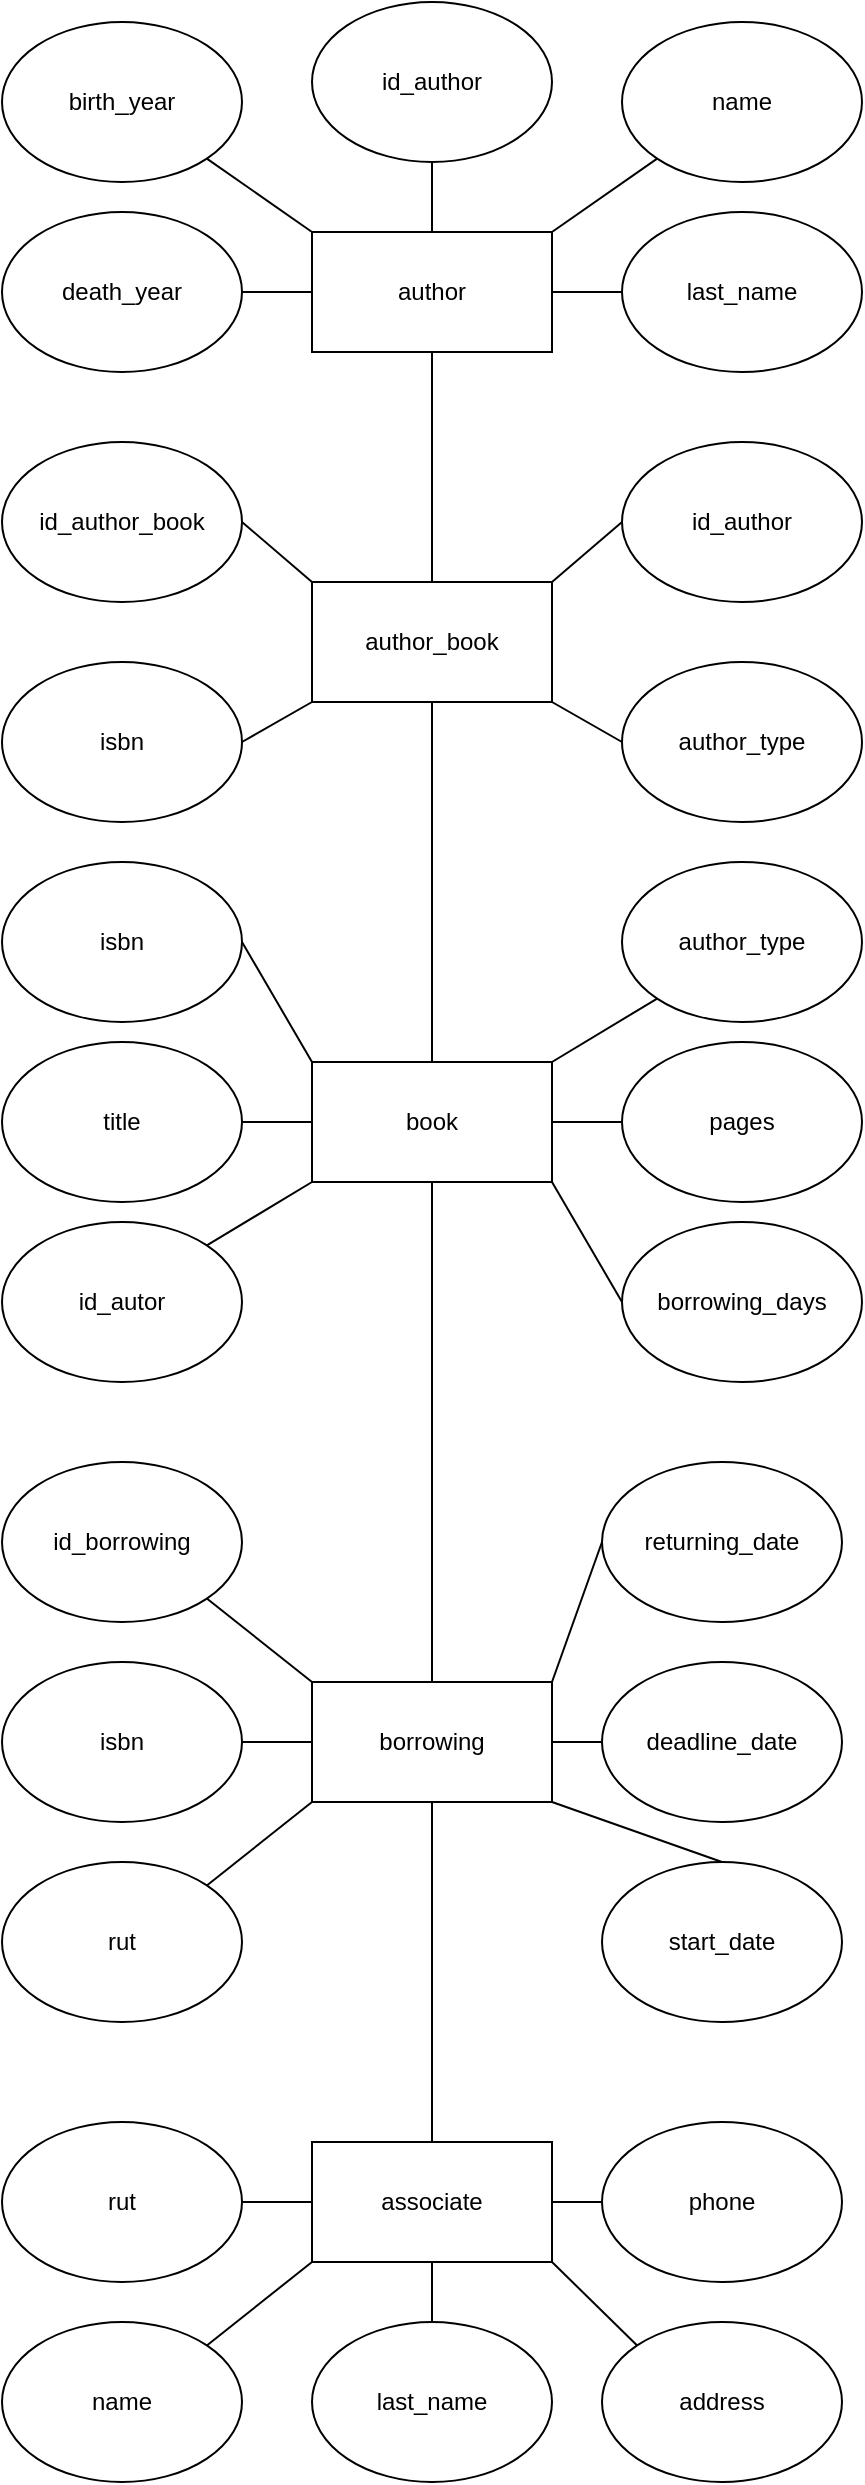 <mxfile version="15.7.3" type="device"><diagram id="Ozd0vIdA1qq9hCe3GAs7" name="Page-1"><mxGraphModel dx="2482" dy="531" grid="1" gridSize="10" guides="1" tooltips="1" connect="1" arrows="1" fold="1" page="1" pageScale="1" pageWidth="850" pageHeight="1100" math="0" shadow="0"><root><mxCell id="0"/><mxCell id="1" parent="0"/><mxCell id="mrY1hWvtpiOq8m0cOFdM-1" value="book" style="rounded=0;whiteSpace=wrap;html=1;fillColor=none;" parent="1" vertex="1"><mxGeometry x="-1335" y="540" width="120" height="60" as="geometry"/></mxCell><mxCell id="mrY1hWvtpiOq8m0cOFdM-2" value="isbn" style="ellipse;whiteSpace=wrap;html=1;fillColor=none;" parent="1" vertex="1"><mxGeometry x="-1490" y="440" width="120" height="80" as="geometry"/></mxCell><mxCell id="mrY1hWvtpiOq8m0cOFdM-3" value="title" style="ellipse;whiteSpace=wrap;html=1;fillColor=none;" parent="1" vertex="1"><mxGeometry x="-1490" y="530" width="120" height="80" as="geometry"/></mxCell><mxCell id="mrY1hWvtpiOq8m0cOFdM-4" value="pages" style="ellipse;whiteSpace=wrap;html=1;fillColor=none;" parent="1" vertex="1"><mxGeometry x="-1180" y="530" width="120" height="80" as="geometry"/></mxCell><mxCell id="mrY1hWvtpiOq8m0cOFdM-5" value="id_autor" style="ellipse;whiteSpace=wrap;html=1;fillColor=none;" parent="1" vertex="1"><mxGeometry x="-1490" y="620" width="120" height="80" as="geometry"/></mxCell><mxCell id="mrY1hWvtpiOq8m0cOFdM-7" value="author_type" style="ellipse;whiteSpace=wrap;html=1;fillColor=none;" parent="1" vertex="1"><mxGeometry x="-1180" y="440" width="120" height="80" as="geometry"/></mxCell><mxCell id="mrY1hWvtpiOq8m0cOFdM-16" value="author" style="rounded=0;whiteSpace=wrap;html=1;fillColor=none;" parent="1" vertex="1"><mxGeometry x="-1335" y="125" width="120" height="60" as="geometry"/></mxCell><mxCell id="mrY1hWvtpiOq8m0cOFdM-17" value="name" style="ellipse;whiteSpace=wrap;html=1;fillColor=none;" parent="1" vertex="1"><mxGeometry x="-1180" y="20" width="120" height="80" as="geometry"/></mxCell><mxCell id="mrY1hWvtpiOq8m0cOFdM-18" value="last_name" style="ellipse;whiteSpace=wrap;html=1;fillColor=none;" parent="1" vertex="1"><mxGeometry x="-1180" y="115" width="120" height="80" as="geometry"/></mxCell><mxCell id="mrY1hWvtpiOq8m0cOFdM-19" value="birth_year" style="ellipse;whiteSpace=wrap;html=1;fillColor=none;" parent="1" vertex="1"><mxGeometry x="-1490" y="20" width="120" height="80" as="geometry"/></mxCell><mxCell id="mrY1hWvtpiOq8m0cOFdM-20" value="id_author" style="ellipse;whiteSpace=wrap;html=1;fillColor=none;" parent="1" vertex="1"><mxGeometry x="-1335" y="10" width="120" height="80" as="geometry"/></mxCell><mxCell id="mrY1hWvtpiOq8m0cOFdM-21" value="death_year" style="ellipse;whiteSpace=wrap;html=1;fillColor=none;" parent="1" vertex="1"><mxGeometry x="-1490" y="115" width="120" height="80" as="geometry"/></mxCell><mxCell id="mrY1hWvtpiOq8m0cOFdM-25" value="" style="endArrow=none;html=1;rounded=0;exitX=0.5;exitY=0;exitDx=0;exitDy=0;entryX=0.5;entryY=1;entryDx=0;entryDy=0;" parent="1" source="mrY1hWvtpiOq8m0cOFdM-1" target="y4Hin8DgfpnEYSFWbuNx-1" edge="1"><mxGeometry width="50" height="50" relative="1" as="geometry"><mxPoint x="-1230" y="740" as="sourcePoint"/><mxPoint x="-1275" y="480" as="targetPoint"/></mxGeometry></mxCell><mxCell id="mrY1hWvtpiOq8m0cOFdM-26" value="" style="endArrow=none;html=1;rounded=0;exitX=0.5;exitY=0;exitDx=0;exitDy=0;entryX=0.5;entryY=1;entryDx=0;entryDy=0;" parent="1" source="y4Hin8DgfpnEYSFWbuNx-1" target="mrY1hWvtpiOq8m0cOFdM-16" edge="1"><mxGeometry width="50" height="50" relative="1" as="geometry"><mxPoint x="-1275" y="240" as="sourcePoint"/><mxPoint x="-1520" y="165" as="targetPoint"/></mxGeometry></mxCell><mxCell id="mrY1hWvtpiOq8m0cOFdM-27" value="" style="endArrow=none;html=1;rounded=0;entryX=0;entryY=0.5;entryDx=0;entryDy=0;" parent="1" source="mrY1hWvtpiOq8m0cOFdM-1" target="mrY1hWvtpiOq8m0cOFdM-4" edge="1"><mxGeometry width="50" height="50" relative="1" as="geometry"><mxPoint x="-1120" y="770" as="sourcePoint"/><mxPoint x="-1010" y="770" as="targetPoint"/></mxGeometry></mxCell><mxCell id="mrY1hWvtpiOq8m0cOFdM-28" value="" style="endArrow=none;html=1;rounded=0;exitX=1;exitY=0.5;exitDx=0;exitDy=0;entryX=0;entryY=0.5;entryDx=0;entryDy=0;" parent="1" source="mrY1hWvtpiOq8m0cOFdM-3" target="mrY1hWvtpiOq8m0cOFdM-1" edge="1"><mxGeometry width="50" height="50" relative="1" as="geometry"><mxPoint x="-1110" y="780" as="sourcePoint"/><mxPoint x="-1000" y="780" as="targetPoint"/></mxGeometry></mxCell><mxCell id="mrY1hWvtpiOq8m0cOFdM-29" value="" style="endArrow=none;html=1;rounded=0;exitX=1;exitY=0.5;exitDx=0;exitDy=0;entryX=0;entryY=0;entryDx=0;entryDy=0;" parent="1" source="mrY1hWvtpiOq8m0cOFdM-2" target="mrY1hWvtpiOq8m0cOFdM-1" edge="1"><mxGeometry width="50" height="50" relative="1" as="geometry"><mxPoint x="-1100" y="790" as="sourcePoint"/><mxPoint x="-1340" y="540" as="targetPoint"/></mxGeometry></mxCell><mxCell id="mrY1hWvtpiOq8m0cOFdM-30" value="" style="endArrow=none;html=1;rounded=0;exitX=1;exitY=0;exitDx=0;exitDy=0;entryX=0;entryY=1;entryDx=0;entryDy=0;" parent="1" source="mrY1hWvtpiOq8m0cOFdM-5" target="mrY1hWvtpiOq8m0cOFdM-1" edge="1"><mxGeometry width="50" height="50" relative="1" as="geometry"><mxPoint x="-1090" y="800" as="sourcePoint"/><mxPoint x="-980" y="800" as="targetPoint"/></mxGeometry></mxCell><mxCell id="mrY1hWvtpiOq8m0cOFdM-31" value="" style="endArrow=none;html=1;rounded=0;exitX=0;exitY=1;exitDx=0;exitDy=0;entryX=1;entryY=0;entryDx=0;entryDy=0;" parent="1" source="mrY1hWvtpiOq8m0cOFdM-7" target="mrY1hWvtpiOq8m0cOFdM-1" edge="1"><mxGeometry width="50" height="50" relative="1" as="geometry"><mxPoint x="-1080" y="810" as="sourcePoint"/><mxPoint x="-970" y="810" as="targetPoint"/></mxGeometry></mxCell><mxCell id="mrY1hWvtpiOq8m0cOFdM-32" value="" style="endArrow=none;html=1;rounded=0;exitX=0.5;exitY=1;exitDx=0;exitDy=0;entryX=0.5;entryY=0;entryDx=0;entryDy=0;" parent="1" source="mrY1hWvtpiOq8m0cOFdM-20" target="mrY1hWvtpiOq8m0cOFdM-16" edge="1"><mxGeometry width="50" height="50" relative="1" as="geometry"><mxPoint x="-1580" y="215" as="sourcePoint"/><mxPoint x="-1470" y="215" as="targetPoint"/></mxGeometry></mxCell><mxCell id="mrY1hWvtpiOq8m0cOFdM-33" value="" style="endArrow=none;html=1;rounded=0;exitX=1;exitY=0;exitDx=0;exitDy=0;entryX=0;entryY=1;entryDx=0;entryDy=0;" parent="1" source="mrY1hWvtpiOq8m0cOFdM-16" target="mrY1hWvtpiOq8m0cOFdM-17" edge="1"><mxGeometry width="50" height="50" relative="1" as="geometry"><mxPoint x="-1570" y="225" as="sourcePoint"/><mxPoint x="-1460" y="225" as="targetPoint"/></mxGeometry></mxCell><mxCell id="mrY1hWvtpiOq8m0cOFdM-34" value="" style="endArrow=none;html=1;rounded=0;exitX=1;exitY=0.5;exitDx=0;exitDy=0;entryX=0;entryY=0.5;entryDx=0;entryDy=0;" parent="1" source="mrY1hWvtpiOq8m0cOFdM-16" target="mrY1hWvtpiOq8m0cOFdM-18" edge="1"><mxGeometry width="50" height="50" relative="1" as="geometry"><mxPoint x="-1560" y="235" as="sourcePoint"/><mxPoint x="-1450" y="235" as="targetPoint"/></mxGeometry></mxCell><mxCell id="mrY1hWvtpiOq8m0cOFdM-36" value="" style="endArrow=none;html=1;rounded=0;exitX=0;exitY=0.5;exitDx=0;exitDy=0;entryX=1;entryY=0.5;entryDx=0;entryDy=0;" parent="1" source="mrY1hWvtpiOq8m0cOFdM-16" target="mrY1hWvtpiOq8m0cOFdM-21" edge="1"><mxGeometry width="50" height="50" relative="1" as="geometry"><mxPoint x="-1540" y="255" as="sourcePoint"/><mxPoint x="-1430" y="255" as="targetPoint"/></mxGeometry></mxCell><mxCell id="mrY1hWvtpiOq8m0cOFdM-37" value="borrowing" style="rounded=0;whiteSpace=wrap;html=1;fillColor=none;" parent="1" vertex="1"><mxGeometry x="-1335" y="850" width="120" height="60" as="geometry"/></mxCell><mxCell id="mrY1hWvtpiOq8m0cOFdM-38" value="" style="endArrow=none;html=1;rounded=0;exitX=0.5;exitY=1;exitDx=0;exitDy=0;entryX=0.5;entryY=0;entryDx=0;entryDy=0;" parent="1" source="mrY1hWvtpiOq8m0cOFdM-1" target="mrY1hWvtpiOq8m0cOFdM-37" edge="1"><mxGeometry width="50" height="50" relative="1" as="geometry"><mxPoint x="-1310" y="760" as="sourcePoint"/><mxPoint x="-1200" y="760" as="targetPoint"/></mxGeometry></mxCell><mxCell id="mrY1hWvtpiOq8m0cOFdM-40" value="" style="endArrow=none;html=1;rounded=0;exitX=0;exitY=0;exitDx=0;exitDy=0;entryX=1;entryY=1;entryDx=0;entryDy=0;" parent="1" source="mrY1hWvtpiOq8m0cOFdM-16" target="mrY1hWvtpiOq8m0cOFdM-19" edge="1"><mxGeometry width="50" height="50" relative="1" as="geometry"><mxPoint x="-1280" y="330" as="sourcePoint"/><mxPoint x="-1170" y="330" as="targetPoint"/></mxGeometry></mxCell><mxCell id="mrY1hWvtpiOq8m0cOFdM-41" value="isbn" style="ellipse;whiteSpace=wrap;html=1;fillColor=none;" parent="1" vertex="1"><mxGeometry x="-1490" y="840" width="120" height="80" as="geometry"/></mxCell><mxCell id="mrY1hWvtpiOq8m0cOFdM-42" value="rut" style="ellipse;whiteSpace=wrap;html=1;fillColor=none;" parent="1" vertex="1"><mxGeometry x="-1490" y="940" width="120" height="80" as="geometry"/></mxCell><mxCell id="mrY1hWvtpiOq8m0cOFdM-43" value="start_date" style="ellipse;whiteSpace=wrap;html=1;fillColor=none;" parent="1" vertex="1"><mxGeometry x="-1190" y="940" width="120" height="80" as="geometry"/></mxCell><mxCell id="mrY1hWvtpiOq8m0cOFdM-44" value="deadline_date" style="ellipse;whiteSpace=wrap;html=1;fillColor=none;" parent="1" vertex="1"><mxGeometry x="-1190" y="840" width="120" height="80" as="geometry"/></mxCell><mxCell id="mrY1hWvtpiOq8m0cOFdM-45" value="returning_date" style="ellipse;whiteSpace=wrap;html=1;fillColor=none;" parent="1" vertex="1"><mxGeometry x="-1190" y="740" width="120" height="80" as="geometry"/></mxCell><mxCell id="mrY1hWvtpiOq8m0cOFdM-46" value="" style="endArrow=none;html=1;rounded=0;entryX=0;entryY=0.5;entryDx=0;entryDy=0;" parent="1" source="mrY1hWvtpiOq8m0cOFdM-41" target="mrY1hWvtpiOq8m0cOFdM-37" edge="1"><mxGeometry width="50" height="50" relative="1" as="geometry"><mxPoint x="-1300" y="990" as="sourcePoint"/><mxPoint x="-1250" y="940" as="targetPoint"/></mxGeometry></mxCell><mxCell id="mrY1hWvtpiOq8m0cOFdM-48" value="" style="endArrow=none;html=1;rounded=0;entryX=0;entryY=1;entryDx=0;entryDy=0;exitX=1;exitY=0;exitDx=0;exitDy=0;" parent="1" source="mrY1hWvtpiOq8m0cOFdM-42" target="mrY1hWvtpiOq8m0cOFdM-37" edge="1"><mxGeometry width="50" height="50" relative="1" as="geometry"><mxPoint x="-1360.0" y="800" as="sourcePoint"/><mxPoint x="-1325" y="800" as="targetPoint"/></mxGeometry></mxCell><mxCell id="mrY1hWvtpiOq8m0cOFdM-49" value="" style="endArrow=none;html=1;rounded=0;entryX=1;entryY=1;entryDx=0;entryDy=0;exitX=0.5;exitY=0;exitDx=0;exitDy=0;" parent="1" source="mrY1hWvtpiOq8m0cOFdM-43" target="mrY1hWvtpiOq8m0cOFdM-37" edge="1"><mxGeometry width="50" height="50" relative="1" as="geometry"><mxPoint x="-1350.0" y="810" as="sourcePoint"/><mxPoint x="-1315" y="810" as="targetPoint"/></mxGeometry></mxCell><mxCell id="mrY1hWvtpiOq8m0cOFdM-50" value="" style="endArrow=none;html=1;rounded=0;entryX=0;entryY=0.5;entryDx=0;entryDy=0;exitX=1;exitY=0.5;exitDx=0;exitDy=0;" parent="1" source="mrY1hWvtpiOq8m0cOFdM-37" target="mrY1hWvtpiOq8m0cOFdM-44" edge="1"><mxGeometry width="50" height="50" relative="1" as="geometry"><mxPoint x="-1340.0" y="820" as="sourcePoint"/><mxPoint x="-1305" y="820" as="targetPoint"/></mxGeometry></mxCell><mxCell id="mrY1hWvtpiOq8m0cOFdM-51" value="" style="endArrow=none;html=1;rounded=0;entryX=0;entryY=0.5;entryDx=0;entryDy=0;exitX=1;exitY=0;exitDx=0;exitDy=0;" parent="1" source="mrY1hWvtpiOq8m0cOFdM-37" target="mrY1hWvtpiOq8m0cOFdM-45" edge="1"><mxGeometry width="50" height="50" relative="1" as="geometry"><mxPoint x="-1330.0" y="850" as="sourcePoint"/><mxPoint x="-1295" y="850" as="targetPoint"/></mxGeometry></mxCell><mxCell id="mrY1hWvtpiOq8m0cOFdM-52" value="associate" style="rounded=0;whiteSpace=wrap;html=1;fillColor=none;" parent="1" vertex="1"><mxGeometry x="-1335" y="1080" width="120" height="60" as="geometry"/></mxCell><mxCell id="mrY1hWvtpiOq8m0cOFdM-53" value="rut" style="ellipse;whiteSpace=wrap;html=1;fillColor=none;" parent="1" vertex="1"><mxGeometry x="-1490" y="1070" width="120" height="80" as="geometry"/></mxCell><mxCell id="mrY1hWvtpiOq8m0cOFdM-54" value="last_name" style="ellipse;whiteSpace=wrap;html=1;fillColor=none;" parent="1" vertex="1"><mxGeometry x="-1335" y="1170" width="120" height="80" as="geometry"/></mxCell><mxCell id="mrY1hWvtpiOq8m0cOFdM-55" value="name&lt;br&gt;&lt;span style=&quot;white-space: pre&quot;&gt;&lt;/span&gt;" style="ellipse;whiteSpace=wrap;html=1;fillColor=none;" parent="1" vertex="1"><mxGeometry x="-1490" y="1170" width="120" height="80" as="geometry"/></mxCell><mxCell id="mrY1hWvtpiOq8m0cOFdM-56" value="address" style="ellipse;whiteSpace=wrap;html=1;fillColor=none;" parent="1" vertex="1"><mxGeometry x="-1190" y="1170" width="120" height="80" as="geometry"/></mxCell><mxCell id="mrY1hWvtpiOq8m0cOFdM-57" value="phone" style="ellipse;whiteSpace=wrap;html=1;fillColor=none;" parent="1" vertex="1"><mxGeometry x="-1190" y="1070" width="120" height="80" as="geometry"/></mxCell><mxCell id="mrY1hWvtpiOq8m0cOFdM-59" value="" style="endArrow=none;html=1;rounded=0;entryX=0.5;entryY=1;entryDx=0;entryDy=0;exitX=0.5;exitY=0;exitDx=0;exitDy=0;" parent="1" source="mrY1hWvtpiOq8m0cOFdM-52" target="mrY1hWvtpiOq8m0cOFdM-37" edge="1"><mxGeometry width="50" height="50" relative="1" as="geometry"><mxPoint x="-1300" y="1040" as="sourcePoint"/><mxPoint x="-1250" y="990" as="targetPoint"/></mxGeometry></mxCell><mxCell id="mrY1hWvtpiOq8m0cOFdM-60" value="" style="endArrow=none;html=1;rounded=0;exitX=1;exitY=0.5;exitDx=0;exitDy=0;entryX=0;entryY=0.5;entryDx=0;entryDy=0;" parent="1" source="mrY1hWvtpiOq8m0cOFdM-53" target="mrY1hWvtpiOq8m0cOFdM-52" edge="1"><mxGeometry width="50" height="50" relative="1" as="geometry"><mxPoint x="-1300" y="1130" as="sourcePoint"/><mxPoint x="-1250" y="1080" as="targetPoint"/></mxGeometry></mxCell><mxCell id="mrY1hWvtpiOq8m0cOFdM-61" value="" style="endArrow=none;html=1;rounded=0;exitX=1;exitY=0;exitDx=0;exitDy=0;entryX=0;entryY=1;entryDx=0;entryDy=0;" parent="1" source="mrY1hWvtpiOq8m0cOFdM-55" target="mrY1hWvtpiOq8m0cOFdM-52" edge="1"><mxGeometry width="50" height="50" relative="1" as="geometry"><mxPoint x="-1360.0" y="1120" as="sourcePoint"/><mxPoint x="-1325" y="1120" as="targetPoint"/></mxGeometry></mxCell><mxCell id="mrY1hWvtpiOq8m0cOFdM-62" value="" style="endArrow=none;html=1;rounded=0;exitX=0.5;exitY=0;exitDx=0;exitDy=0;entryX=0.5;entryY=1;entryDx=0;entryDy=0;" parent="1" source="mrY1hWvtpiOq8m0cOFdM-54" target="mrY1hWvtpiOq8m0cOFdM-52" edge="1"><mxGeometry width="50" height="50" relative="1" as="geometry"><mxPoint x="-1350.0" y="1130" as="sourcePoint"/><mxPoint x="-1315" y="1130" as="targetPoint"/></mxGeometry></mxCell><mxCell id="mrY1hWvtpiOq8m0cOFdM-63" value="" style="endArrow=none;html=1;rounded=0;exitX=0;exitY=0;exitDx=0;exitDy=0;entryX=1;entryY=1;entryDx=0;entryDy=0;" parent="1" source="mrY1hWvtpiOq8m0cOFdM-56" target="mrY1hWvtpiOq8m0cOFdM-52" edge="1"><mxGeometry width="50" height="50" relative="1" as="geometry"><mxPoint x="-1340.0" y="1140" as="sourcePoint"/><mxPoint x="-1305" y="1140" as="targetPoint"/></mxGeometry></mxCell><mxCell id="mrY1hWvtpiOq8m0cOFdM-64" value="" style="endArrow=none;html=1;rounded=0;exitX=1;exitY=0.5;exitDx=0;exitDy=0;entryX=0;entryY=0.5;entryDx=0;entryDy=0;" parent="1" source="mrY1hWvtpiOq8m0cOFdM-52" target="mrY1hWvtpiOq8m0cOFdM-57" edge="1"><mxGeometry width="50" height="50" relative="1" as="geometry"><mxPoint x="-1330.0" y="1150" as="sourcePoint"/><mxPoint x="-1295" y="1150" as="targetPoint"/></mxGeometry></mxCell><mxCell id="mrY1hWvtpiOq8m0cOFdM-66" value="borrowing_days" style="ellipse;whiteSpace=wrap;html=1;fillColor=none;" parent="1" vertex="1"><mxGeometry x="-1180" y="620" width="120" height="80" as="geometry"/></mxCell><mxCell id="mrY1hWvtpiOq8m0cOFdM-67" value="" style="endArrow=none;html=1;rounded=0;entryX=0;entryY=0.5;entryDx=0;entryDy=0;exitX=1;exitY=1;exitDx=0;exitDy=0;" parent="1" source="mrY1hWvtpiOq8m0cOFdM-1" target="mrY1hWvtpiOq8m0cOFdM-66" edge="1"><mxGeometry width="50" height="50" relative="1" as="geometry"><mxPoint x="-1260" y="770" as="sourcePoint"/><mxPoint x="-1210" y="720" as="targetPoint"/></mxGeometry></mxCell><mxCell id="urtb-NdYMDVp5FixPOGU-1" value="id_borrowing" style="ellipse;whiteSpace=wrap;html=1;fillColor=none;" parent="1" vertex="1"><mxGeometry x="-1490" y="740" width="120" height="80" as="geometry"/></mxCell><mxCell id="urtb-NdYMDVp5FixPOGU-2" value="" style="endArrow=none;html=1;rounded=0;exitX=1;exitY=1;exitDx=0;exitDy=0;entryX=0;entryY=0;entryDx=0;entryDy=0;" parent="1" source="urtb-NdYMDVp5FixPOGU-1" target="mrY1hWvtpiOq8m0cOFdM-37" edge="1"><mxGeometry width="50" height="50" relative="1" as="geometry"><mxPoint x="-1360" y="820" as="sourcePoint"/><mxPoint x="-1310" y="770" as="targetPoint"/></mxGeometry></mxCell><mxCell id="y4Hin8DgfpnEYSFWbuNx-1" value="author_book" style="rounded=0;whiteSpace=wrap;html=1;fillColor=none;" vertex="1" parent="1"><mxGeometry x="-1335" y="300" width="120" height="60" as="geometry"/></mxCell><mxCell id="y4Hin8DgfpnEYSFWbuNx-2" value="id_author_book" style="ellipse;whiteSpace=wrap;html=1;fillColor=none;" vertex="1" parent="1"><mxGeometry x="-1490" y="230" width="120" height="80" as="geometry"/></mxCell><mxCell id="y4Hin8DgfpnEYSFWbuNx-3" value="isbn" style="ellipse;whiteSpace=wrap;html=1;fillColor=none;" vertex="1" parent="1"><mxGeometry x="-1490" y="340" width="120" height="80" as="geometry"/></mxCell><mxCell id="y4Hin8DgfpnEYSFWbuNx-4" value="id_author" style="ellipse;whiteSpace=wrap;html=1;fillColor=none;" vertex="1" parent="1"><mxGeometry x="-1180" y="230" width="120" height="80" as="geometry"/></mxCell><mxCell id="y4Hin8DgfpnEYSFWbuNx-5" value="author_type" style="ellipse;whiteSpace=wrap;html=1;fillColor=none;" vertex="1" parent="1"><mxGeometry x="-1180" y="340" width="120" height="80" as="geometry"/></mxCell><mxCell id="y4Hin8DgfpnEYSFWbuNx-6" value="" style="endArrow=none;html=1;rounded=0;exitX=1;exitY=0.5;exitDx=0;exitDy=0;entryX=0;entryY=0;entryDx=0;entryDy=0;" edge="1" parent="1" source="y4Hin8DgfpnEYSFWbuNx-2" target="y4Hin8DgfpnEYSFWbuNx-1"><mxGeometry width="50" height="50" relative="1" as="geometry"><mxPoint x="-1300" y="280" as="sourcePoint"/><mxPoint x="-1250" y="230" as="targetPoint"/></mxGeometry></mxCell><mxCell id="y4Hin8DgfpnEYSFWbuNx-7" value="" style="endArrow=none;html=1;rounded=0;exitX=1;exitY=0.5;exitDx=0;exitDy=0;entryX=0;entryY=1;entryDx=0;entryDy=0;" edge="1" parent="1" source="y4Hin8DgfpnEYSFWbuNx-3" target="y4Hin8DgfpnEYSFWbuNx-1"><mxGeometry width="50" height="50" relative="1" as="geometry"><mxPoint x="-1300" y="280" as="sourcePoint"/><mxPoint x="-1250" y="230" as="targetPoint"/></mxGeometry></mxCell><mxCell id="y4Hin8DgfpnEYSFWbuNx-8" value="" style="endArrow=none;html=1;rounded=0;exitX=1;exitY=0;exitDx=0;exitDy=0;entryX=0;entryY=0.5;entryDx=0;entryDy=0;" edge="1" parent="1" source="y4Hin8DgfpnEYSFWbuNx-1" target="y4Hin8DgfpnEYSFWbuNx-4"><mxGeometry width="50" height="50" relative="1" as="geometry"><mxPoint x="-1360" y="390" as="sourcePoint"/><mxPoint x="-1325" y="370" as="targetPoint"/></mxGeometry></mxCell><mxCell id="y4Hin8DgfpnEYSFWbuNx-9" value="" style="endArrow=none;html=1;rounded=0;exitX=1;exitY=1;exitDx=0;exitDy=0;entryX=0;entryY=0.5;entryDx=0;entryDy=0;" edge="1" parent="1" source="y4Hin8DgfpnEYSFWbuNx-1" target="y4Hin8DgfpnEYSFWbuNx-5"><mxGeometry width="50" height="50" relative="1" as="geometry"><mxPoint x="-1350" y="400" as="sourcePoint"/><mxPoint x="-1315" y="380" as="targetPoint"/></mxGeometry></mxCell></root></mxGraphModel></diagram></mxfile>